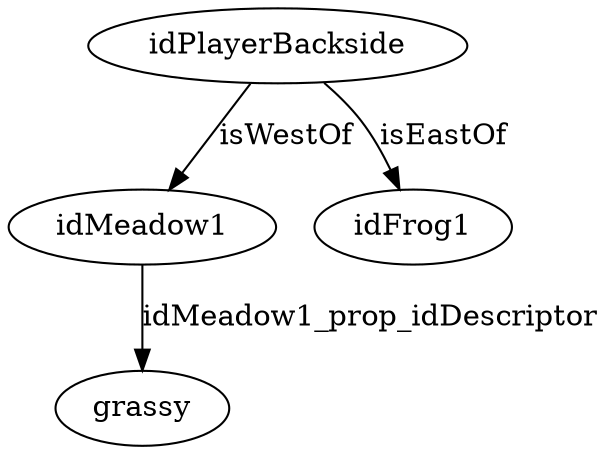 strict digraph  {
idPlayerBackside [node_type=entity_node, root=root];
idMeadow1;
grassy;
idFrog1;
idPlayerBackside -> idMeadow1  [edge_type=relationship, label=isWestOf];
idPlayerBackside -> idFrog1  [edge_type=relationship, label=isEastOf];
idMeadow1 -> grassy  [edge_type=property, label=idMeadow1_prop_idDescriptor];
}
